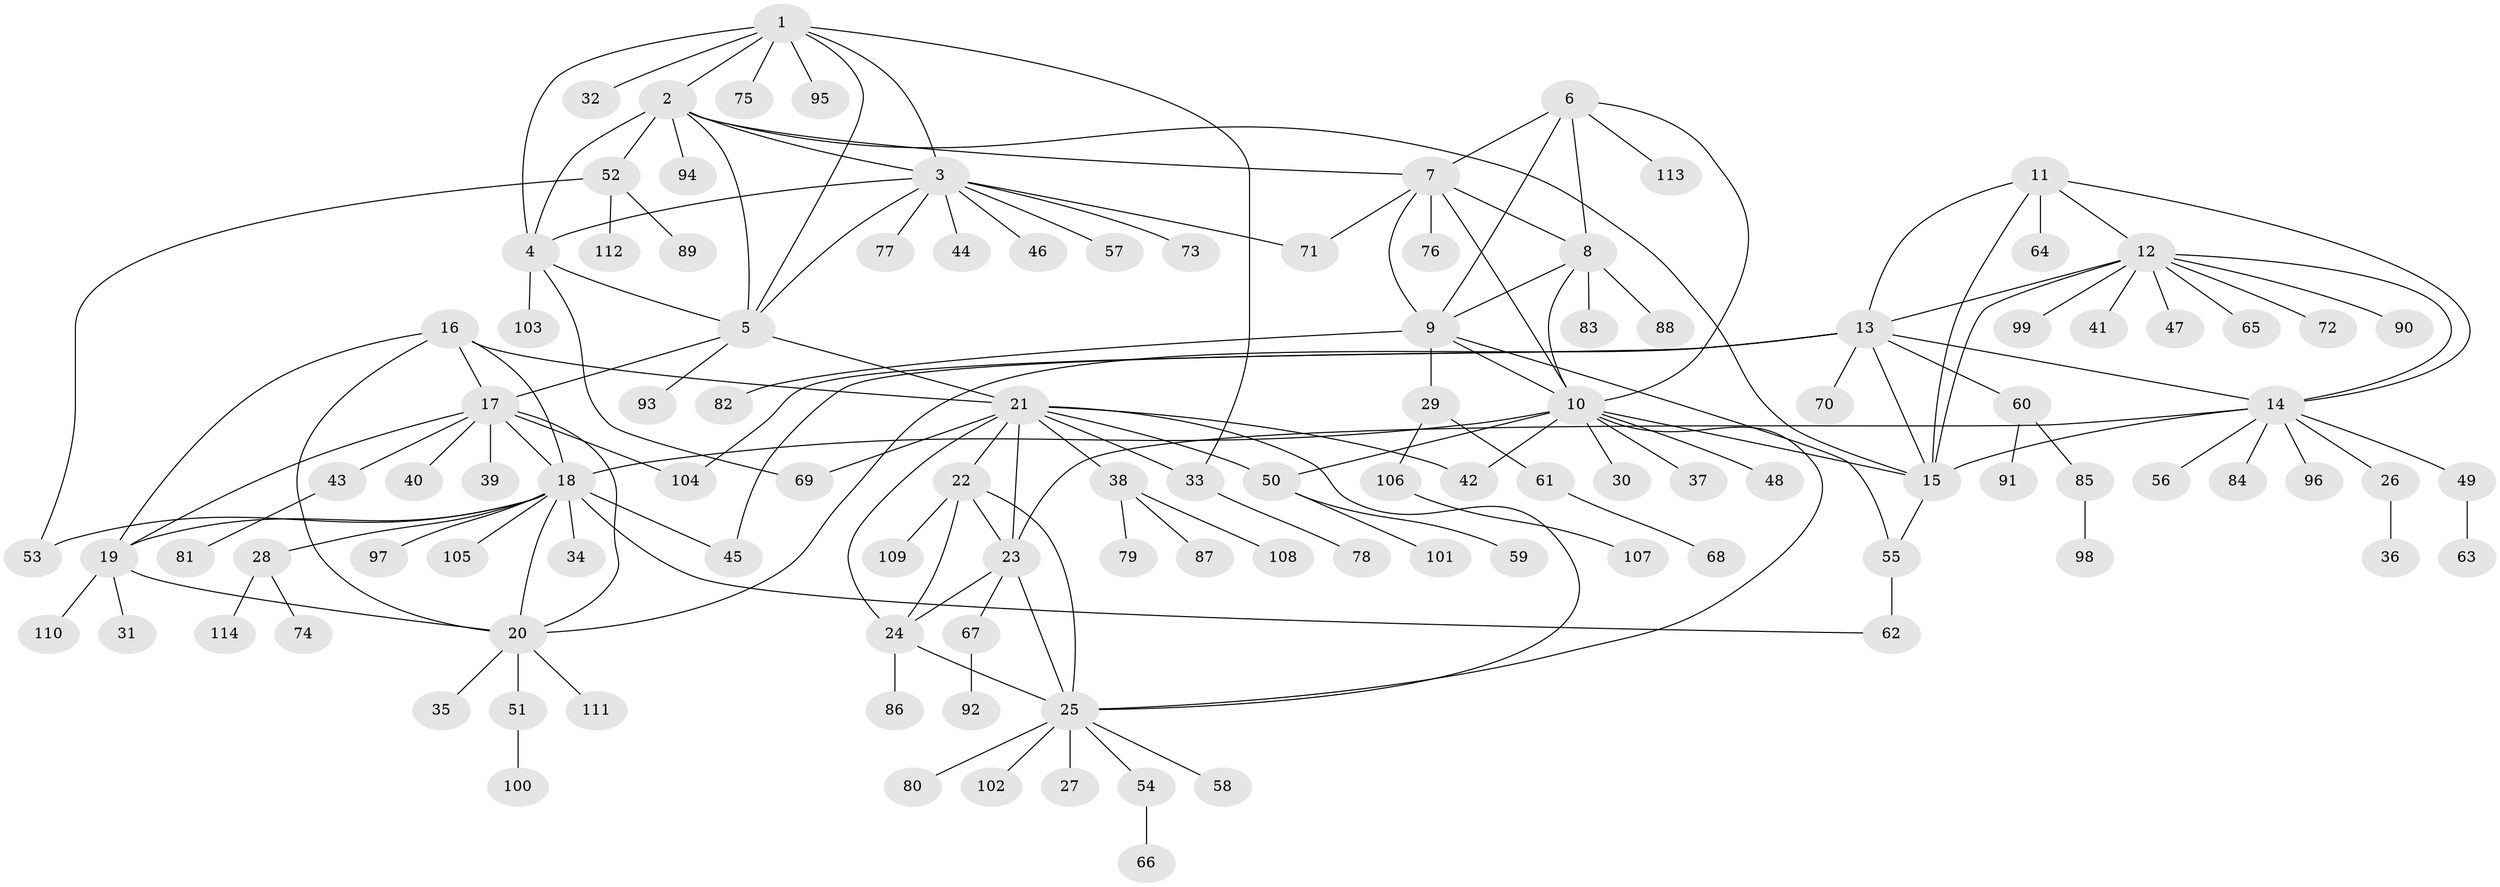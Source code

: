 // Generated by graph-tools (version 1.1) at 2025/37/03/09/25 02:37:45]
// undirected, 114 vertices, 159 edges
graph export_dot {
graph [start="1"]
  node [color=gray90,style=filled];
  1;
  2;
  3;
  4;
  5;
  6;
  7;
  8;
  9;
  10;
  11;
  12;
  13;
  14;
  15;
  16;
  17;
  18;
  19;
  20;
  21;
  22;
  23;
  24;
  25;
  26;
  27;
  28;
  29;
  30;
  31;
  32;
  33;
  34;
  35;
  36;
  37;
  38;
  39;
  40;
  41;
  42;
  43;
  44;
  45;
  46;
  47;
  48;
  49;
  50;
  51;
  52;
  53;
  54;
  55;
  56;
  57;
  58;
  59;
  60;
  61;
  62;
  63;
  64;
  65;
  66;
  67;
  68;
  69;
  70;
  71;
  72;
  73;
  74;
  75;
  76;
  77;
  78;
  79;
  80;
  81;
  82;
  83;
  84;
  85;
  86;
  87;
  88;
  89;
  90;
  91;
  92;
  93;
  94;
  95;
  96;
  97;
  98;
  99;
  100;
  101;
  102;
  103;
  104;
  105;
  106;
  107;
  108;
  109;
  110;
  111;
  112;
  113;
  114;
  1 -- 2;
  1 -- 3;
  1 -- 4;
  1 -- 5;
  1 -- 32;
  1 -- 33;
  1 -- 75;
  1 -- 95;
  2 -- 3;
  2 -- 4;
  2 -- 5;
  2 -- 7;
  2 -- 15;
  2 -- 52;
  2 -- 94;
  3 -- 4;
  3 -- 5;
  3 -- 44;
  3 -- 46;
  3 -- 57;
  3 -- 71;
  3 -- 73;
  3 -- 77;
  4 -- 5;
  4 -- 69;
  4 -- 103;
  5 -- 17;
  5 -- 21;
  5 -- 93;
  6 -- 7;
  6 -- 8;
  6 -- 9;
  6 -- 10;
  6 -- 113;
  7 -- 8;
  7 -- 9;
  7 -- 10;
  7 -- 71;
  7 -- 76;
  8 -- 9;
  8 -- 10;
  8 -- 83;
  8 -- 88;
  9 -- 10;
  9 -- 29;
  9 -- 55;
  9 -- 82;
  10 -- 15;
  10 -- 18;
  10 -- 25;
  10 -- 30;
  10 -- 37;
  10 -- 42;
  10 -- 48;
  10 -- 50;
  11 -- 12;
  11 -- 13;
  11 -- 14;
  11 -- 15;
  11 -- 64;
  12 -- 13;
  12 -- 14;
  12 -- 15;
  12 -- 41;
  12 -- 47;
  12 -- 65;
  12 -- 72;
  12 -- 90;
  12 -- 99;
  13 -- 14;
  13 -- 15;
  13 -- 20;
  13 -- 45;
  13 -- 60;
  13 -- 70;
  13 -- 104;
  14 -- 15;
  14 -- 23;
  14 -- 26;
  14 -- 49;
  14 -- 56;
  14 -- 84;
  14 -- 96;
  15 -- 55;
  16 -- 17;
  16 -- 18;
  16 -- 19;
  16 -- 20;
  16 -- 21;
  17 -- 18;
  17 -- 19;
  17 -- 20;
  17 -- 39;
  17 -- 40;
  17 -- 43;
  17 -- 104;
  18 -- 19;
  18 -- 20;
  18 -- 28;
  18 -- 34;
  18 -- 45;
  18 -- 53;
  18 -- 62;
  18 -- 97;
  18 -- 105;
  19 -- 20;
  19 -- 31;
  19 -- 110;
  20 -- 35;
  20 -- 51;
  20 -- 111;
  21 -- 22;
  21 -- 23;
  21 -- 24;
  21 -- 25;
  21 -- 33;
  21 -- 38;
  21 -- 42;
  21 -- 50;
  21 -- 69;
  22 -- 23;
  22 -- 24;
  22 -- 25;
  22 -- 109;
  23 -- 24;
  23 -- 25;
  23 -- 67;
  24 -- 25;
  24 -- 86;
  25 -- 27;
  25 -- 54;
  25 -- 58;
  25 -- 80;
  25 -- 102;
  26 -- 36;
  28 -- 74;
  28 -- 114;
  29 -- 61;
  29 -- 106;
  33 -- 78;
  38 -- 79;
  38 -- 87;
  38 -- 108;
  43 -- 81;
  49 -- 63;
  50 -- 59;
  50 -- 101;
  51 -- 100;
  52 -- 53;
  52 -- 89;
  52 -- 112;
  54 -- 66;
  55 -- 62;
  60 -- 85;
  60 -- 91;
  61 -- 68;
  67 -- 92;
  85 -- 98;
  106 -- 107;
}
